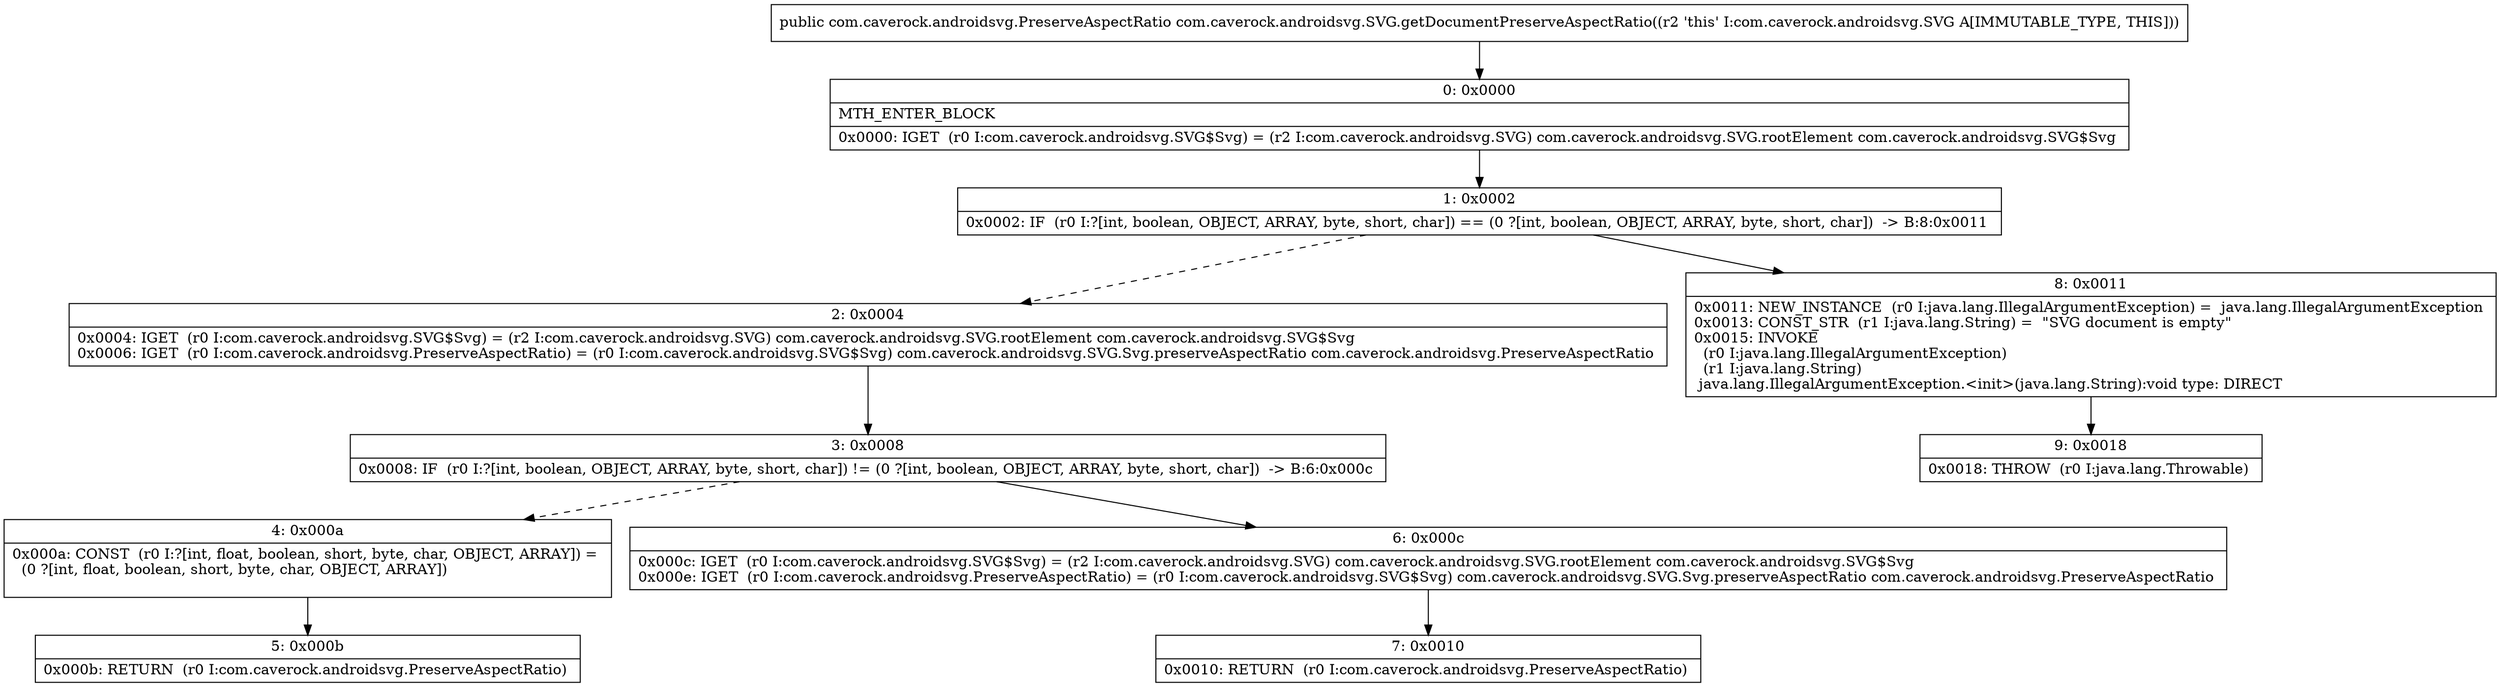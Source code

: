 digraph "CFG forcom.caverock.androidsvg.SVG.getDocumentPreserveAspectRatio()Lcom\/caverock\/androidsvg\/PreserveAspectRatio;" {
Node_0 [shape=record,label="{0\:\ 0x0000|MTH_ENTER_BLOCK\l|0x0000: IGET  (r0 I:com.caverock.androidsvg.SVG$Svg) = (r2 I:com.caverock.androidsvg.SVG) com.caverock.androidsvg.SVG.rootElement com.caverock.androidsvg.SVG$Svg \l}"];
Node_1 [shape=record,label="{1\:\ 0x0002|0x0002: IF  (r0 I:?[int, boolean, OBJECT, ARRAY, byte, short, char]) == (0 ?[int, boolean, OBJECT, ARRAY, byte, short, char])  \-\> B:8:0x0011 \l}"];
Node_2 [shape=record,label="{2\:\ 0x0004|0x0004: IGET  (r0 I:com.caverock.androidsvg.SVG$Svg) = (r2 I:com.caverock.androidsvg.SVG) com.caverock.androidsvg.SVG.rootElement com.caverock.androidsvg.SVG$Svg \l0x0006: IGET  (r0 I:com.caverock.androidsvg.PreserveAspectRatio) = (r0 I:com.caverock.androidsvg.SVG$Svg) com.caverock.androidsvg.SVG.Svg.preserveAspectRatio com.caverock.androidsvg.PreserveAspectRatio \l}"];
Node_3 [shape=record,label="{3\:\ 0x0008|0x0008: IF  (r0 I:?[int, boolean, OBJECT, ARRAY, byte, short, char]) != (0 ?[int, boolean, OBJECT, ARRAY, byte, short, char])  \-\> B:6:0x000c \l}"];
Node_4 [shape=record,label="{4\:\ 0x000a|0x000a: CONST  (r0 I:?[int, float, boolean, short, byte, char, OBJECT, ARRAY]) = \l  (0 ?[int, float, boolean, short, byte, char, OBJECT, ARRAY])\l \l}"];
Node_5 [shape=record,label="{5\:\ 0x000b|0x000b: RETURN  (r0 I:com.caverock.androidsvg.PreserveAspectRatio) \l}"];
Node_6 [shape=record,label="{6\:\ 0x000c|0x000c: IGET  (r0 I:com.caverock.androidsvg.SVG$Svg) = (r2 I:com.caverock.androidsvg.SVG) com.caverock.androidsvg.SVG.rootElement com.caverock.androidsvg.SVG$Svg \l0x000e: IGET  (r0 I:com.caverock.androidsvg.PreserveAspectRatio) = (r0 I:com.caverock.androidsvg.SVG$Svg) com.caverock.androidsvg.SVG.Svg.preserveAspectRatio com.caverock.androidsvg.PreserveAspectRatio \l}"];
Node_7 [shape=record,label="{7\:\ 0x0010|0x0010: RETURN  (r0 I:com.caverock.androidsvg.PreserveAspectRatio) \l}"];
Node_8 [shape=record,label="{8\:\ 0x0011|0x0011: NEW_INSTANCE  (r0 I:java.lang.IllegalArgumentException) =  java.lang.IllegalArgumentException \l0x0013: CONST_STR  (r1 I:java.lang.String) =  \"SVG document is empty\" \l0x0015: INVOKE  \l  (r0 I:java.lang.IllegalArgumentException)\l  (r1 I:java.lang.String)\l java.lang.IllegalArgumentException.\<init\>(java.lang.String):void type: DIRECT \l}"];
Node_9 [shape=record,label="{9\:\ 0x0018|0x0018: THROW  (r0 I:java.lang.Throwable) \l}"];
MethodNode[shape=record,label="{public com.caverock.androidsvg.PreserveAspectRatio com.caverock.androidsvg.SVG.getDocumentPreserveAspectRatio((r2 'this' I:com.caverock.androidsvg.SVG A[IMMUTABLE_TYPE, THIS])) }"];
MethodNode -> Node_0;
Node_0 -> Node_1;
Node_1 -> Node_2[style=dashed];
Node_1 -> Node_8;
Node_2 -> Node_3;
Node_3 -> Node_4[style=dashed];
Node_3 -> Node_6;
Node_4 -> Node_5;
Node_6 -> Node_7;
Node_8 -> Node_9;
}

